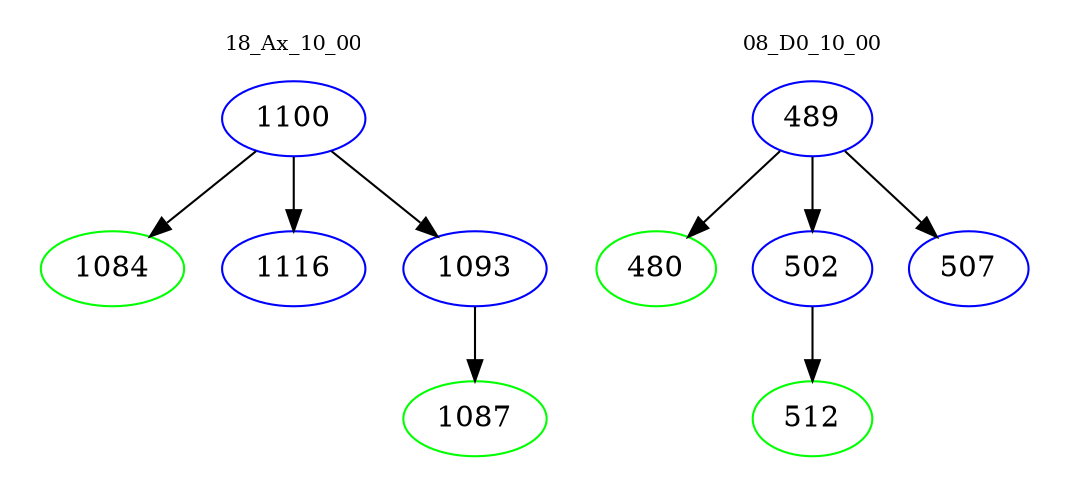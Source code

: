 digraph{
subgraph cluster_0 {
color = white
label = "18_Ax_10_00";
fontsize=10;
T0_1100 [label="1100", color="blue"]
T0_1100 -> T0_1084 [color="black"]
T0_1084 [label="1084", color="green"]
T0_1100 -> T0_1116 [color="black"]
T0_1116 [label="1116", color="blue"]
T0_1100 -> T0_1093 [color="black"]
T0_1093 [label="1093", color="blue"]
T0_1093 -> T0_1087 [color="black"]
T0_1087 [label="1087", color="green"]
}
subgraph cluster_1 {
color = white
label = "08_D0_10_00";
fontsize=10;
T1_489 [label="489", color="blue"]
T1_489 -> T1_480 [color="black"]
T1_480 [label="480", color="green"]
T1_489 -> T1_502 [color="black"]
T1_502 [label="502", color="blue"]
T1_502 -> T1_512 [color="black"]
T1_512 [label="512", color="green"]
T1_489 -> T1_507 [color="black"]
T1_507 [label="507", color="blue"]
}
}
